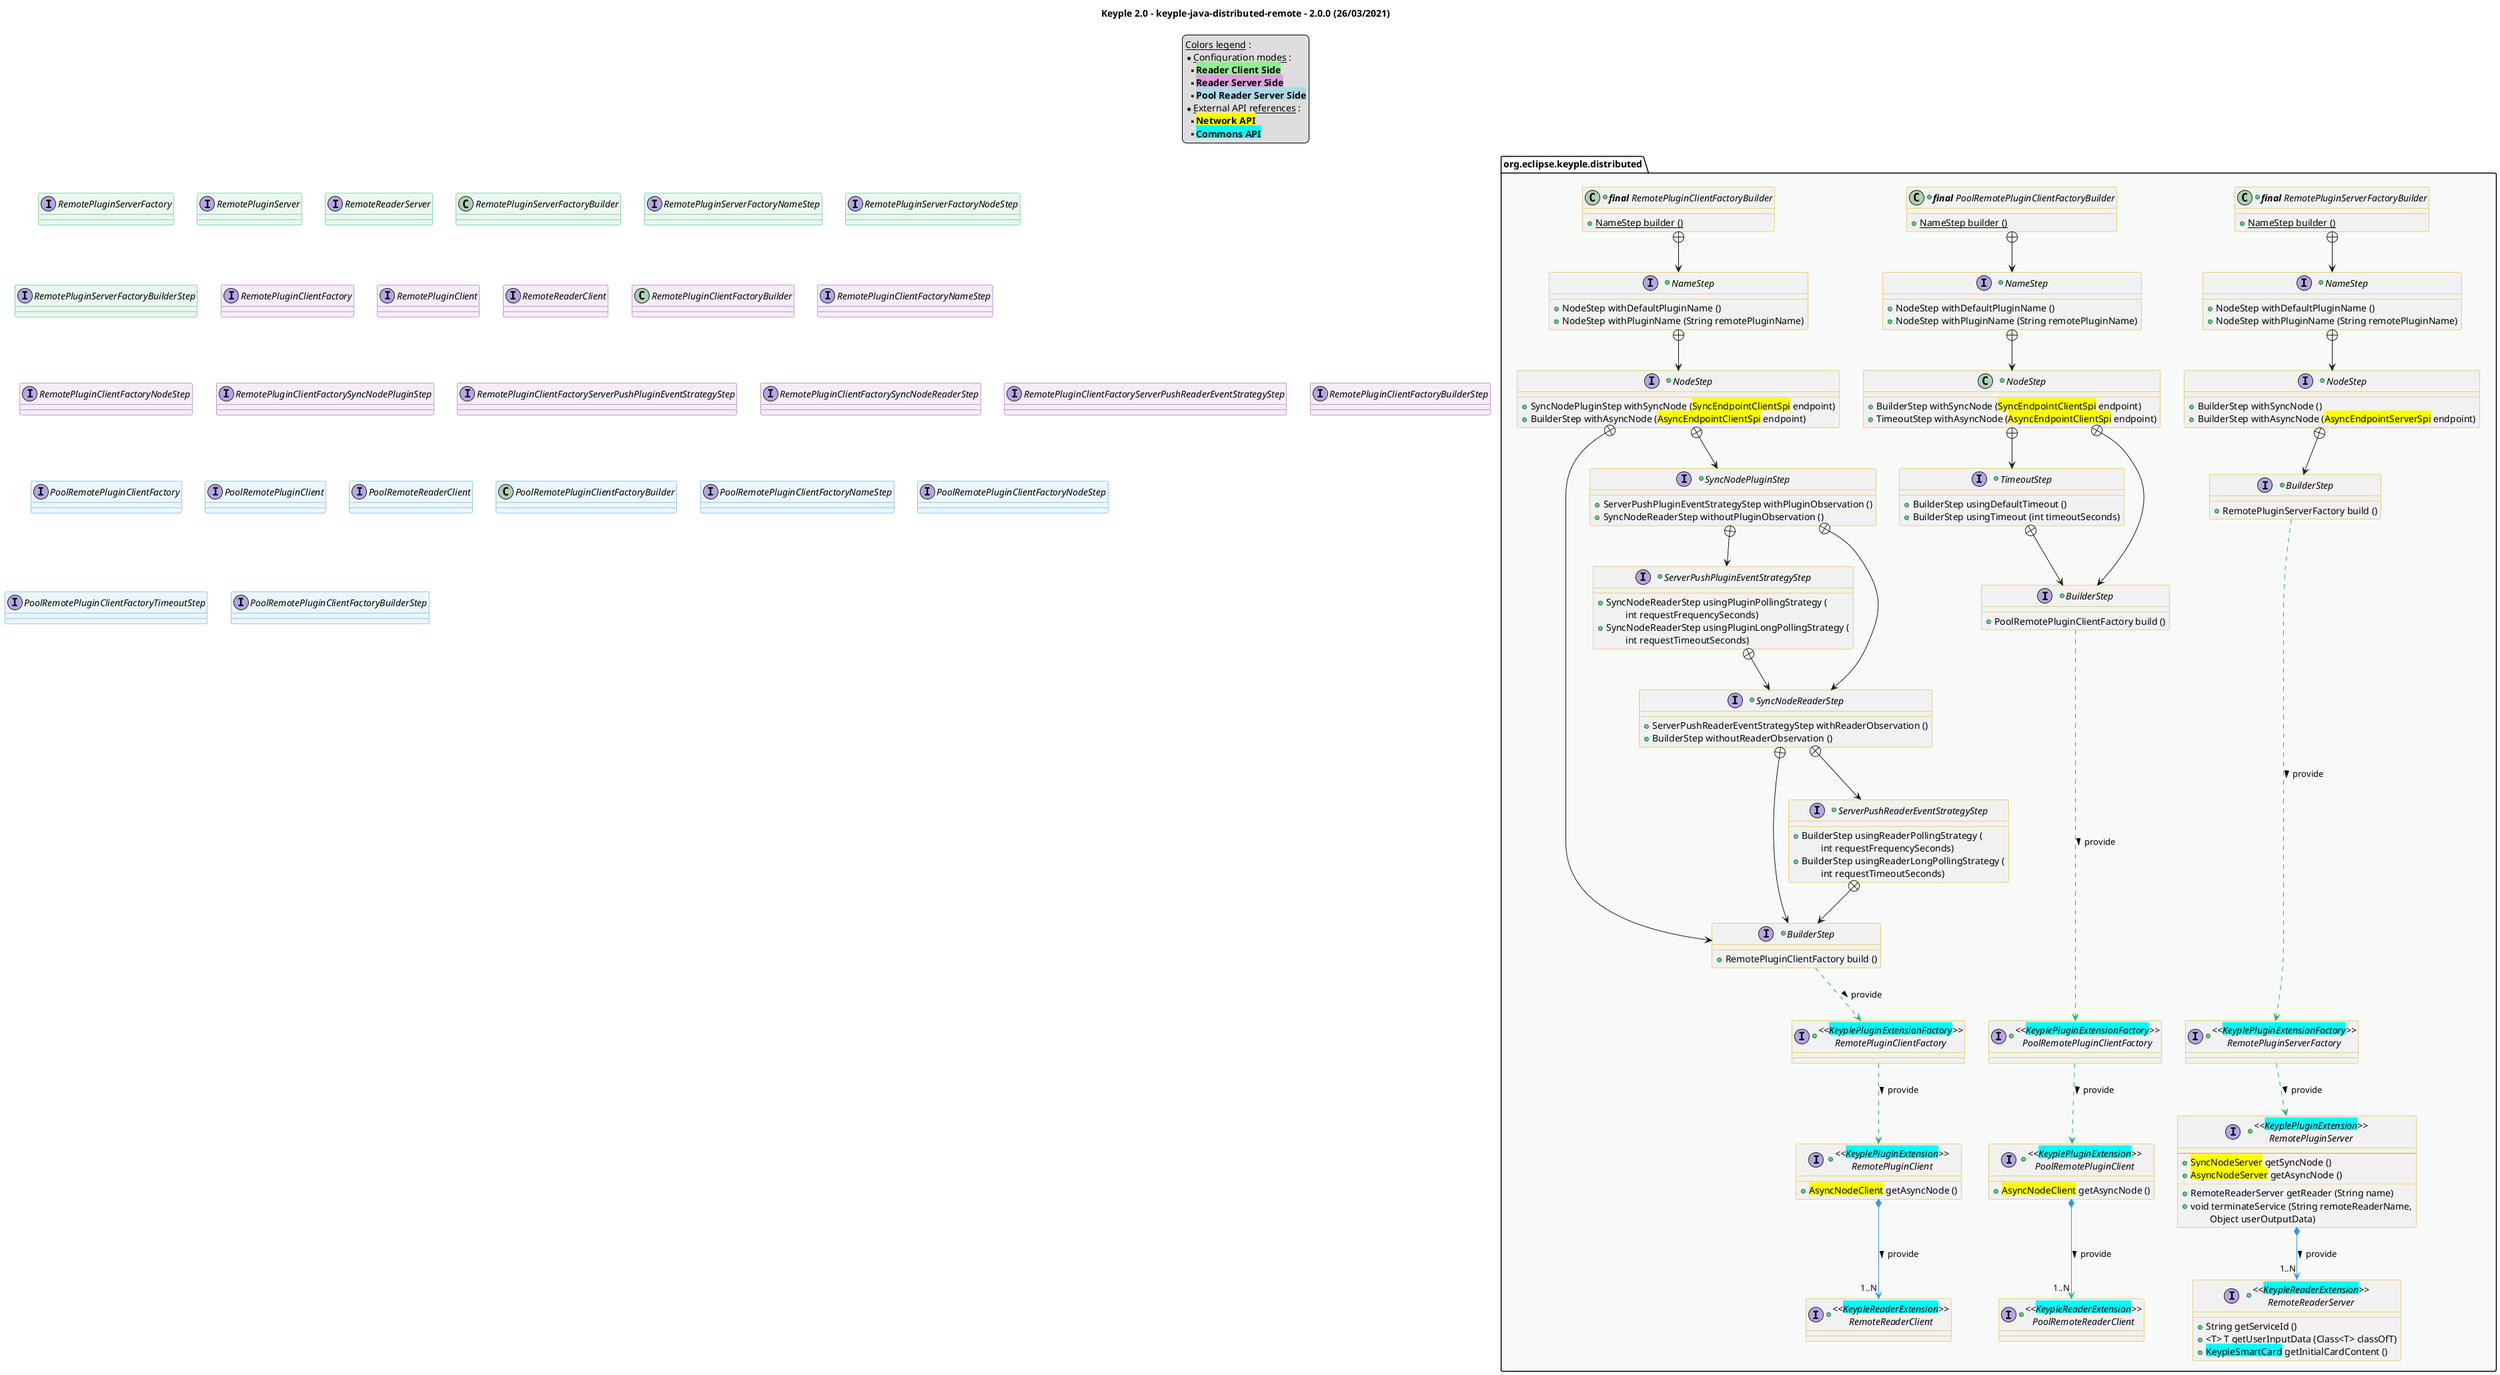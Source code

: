 @startuml
title
    Keyple 2.0 - keyple-java-distributed-remote - 2.0.0 (26/03/2021)
end title

' == THEME ==

'Couleurs issues de : https://htmlcolorcodes.com/fr/tableau-de-couleur/tableau-de-couleur-design-plat/
!define C_GREY1 F8F9F9
!define C_GREY2 F2F3F4
!define C_GREY3 E5E7E9
!define C_GREY4 D7DBDD
!define C_GREY5 CACFD2
!define C_GREY6 BDC3C7
!define C_LINK 3498DB
!define C_USE 27AE60

skinparam Shadowing false
skinparam ClassFontStyle italic
skinparam ClassBorderColor #D4AC0D
skinparam stereotypeABorderColor #A9DCDF
skinparam stereotypeIBorderColor #B4A7E5
skinparam stereotypeCBorderColor #ADD1B2
skinparam stereotypeEBorderColor #EB93DF
' Red
skinparam ClassBackgroundColor<<red>> #FDEDEC
skinparam ClassBorderColor<<red>> #E74C3C
hide <<red>> stereotype
' Purple
skinparam ClassBackgroundColor<<purple>> #F4ECF7
skinparam ClassBorderColor<<purple>> #8E44AD
hide <<purple>> stereotype
' blue
skinparam ClassBackgroundColor<<blue>> #EBF5FB
skinparam ClassBorderColor<<blue>> #3498DB
hide <<blue>> stereotype
' Green
skinparam ClassBackgroundColor<<green>> #E9F7EF
skinparam ClassBorderColor<<green>> #27AE60
hide <<green>> stereotype
' Grey
skinparam ClassBackgroundColor<<grey>> #EAECEE
skinparam ClassBorderColor<<grey>> #2C3E50
hide <<grey>> stereotype

' == CONTENT ==

legend top
    __Colors legend__ :
    * __Configuration modes__ :
    ** <back:lightGreen>**Reader Client Side**</back>
    ** <back:plum>**Reader Server Side**</back>
    ** <back:lightBlue>**Pool Reader Server Side**</back>
    * __External API references__ :
    ** <back:yellow>**Network API**</back>
    ** <back:cyan>**Commons API**</back>
end legend

package "org.eclipse.keyple.distributed" as root {

    ' Remote Handlers
    +interface "<<<back:cyan>KeyplePluginExtension</back>>>\nRemotePluginServer" as RemotePluginServer {
        --
        +<back:yellow>SyncNodeServer</back> getSyncNode ()
        +<back:yellow>AsyncNodeServer</back> getAsyncNode ()
        ..
        +RemoteReaderServer getReader (String name)
        +void terminateService (String remoteReaderName,
            \tObject userOutputData)
    }
    +interface "<<<back:cyan>KeypleReaderExtension</back>>>\nRemoteReaderServer" as RemoteReaderServer {
        +String getServiceId ()
        +<T> T getUserInputData (Class<T> classOfT)
        +<back:cyan>KeypleSmartCard</back> getInitialCardContent ()
    }
    +interface "<<<back:cyan>KeyplePluginExtension</back>>>\nRemotePluginClient" as RemotePluginClient {
        +<back:yellow>AsyncNodeClient</back> getAsyncNode ()
    }
    +interface "<<<back:cyan>KeypleReaderExtension</back>>>\nRemoteReaderClient" as RemoteReaderClient {
    }
    +interface "<<<back:cyan>KeyplePluginExtension</back>>>\nPoolRemotePluginClient" as PoolRemotePluginClient {
        +<back:yellow>AsyncNodeClient</back> getAsyncNode ()
    }
    +interface "<<<back:cyan>KeypleReaderExtension</back>>>\nPoolRemoteReaderClient" as PoolRemoteReaderClient {
    }

    ' Factories
    together {
        +interface "<<<back:cyan>KeyplePluginExtensionFactory</back>>>\nRemotePluginServerFactory" as RemotePluginServerFactory {
        }
        +interface "<<<back:cyan>KeyplePluginExtensionFactory</back>>>\nRemotePluginClientFactory" as RemotePluginClientFactory {
        }
        +interface "<<<back:cyan>KeyplePluginExtensionFactory</back>>>\nPoolRemotePluginClientFactory" as PoolRemotePluginClientFactory {
        }
    }

    ' Factories builders
    together {
        +class "**final** RemotePluginServerFactoryBuilder" as RemotePluginServerFactoryBuilder {
            + {static} NameStep builder ()
        }
        +interface "NameStep" as RemotePluginServerFactoryNameStep {
            + NodeStep withDefaultPluginName ()
            + NodeStep withPluginName (String remotePluginName)
        }
        +interface "NodeStep" as RemotePluginServerFactoryNodeStep {
            + BuilderStep withSyncNode ()
            + BuilderStep withAsyncNode (<back:yellow>AsyncEndpointServerSpi</back> endpoint)
        }
        +interface "BuilderStep" as RemotePluginServerFactoryBuilderStep {
            + RemotePluginServerFactory build ()
        }

        +class "**final** RemotePluginClientFactoryBuilder" as RemotePluginClientFactoryBuilder {
            + {static} NameStep builder ()
        }
        +interface "NameStep" as RemotePluginClientFactoryNameStep {
            + NodeStep withDefaultPluginName ()
            + NodeStep withPluginName (String remotePluginName)
        }
        +interface "NodeStep" as RemotePluginClientFactoryNodeStep {
            + SyncNodePluginStep withSyncNode (<back:yellow>SyncEndpointClientSpi</back> endpoint)
            + BuilderStep withAsyncNode (<back:yellow>AsyncEndpointClientSpi</back> endpoint)
        }
        +interface "SyncNodePluginStep" as RemotePluginClientFactorySyncNodePluginStep {
            + ServerPushPluginEventStrategyStep withPluginObservation ()
            + SyncNodeReaderStep withoutPluginObservation ()
        }
        +interface "ServerPushPluginEventStrategyStep" as RemotePluginClientFactoryServerPushPluginEventStrategyStep {
            + SyncNodeReaderStep usingPluginPollingStrategy (
                \tint requestFrequencySeconds)
            + SyncNodeReaderStep usingPluginLongPollingStrategy (
                \tint requestTimeoutSeconds)
        }
        +interface "SyncNodeReaderStep" as RemotePluginClientFactorySyncNodeReaderStep {
            + ServerPushReaderEventStrategyStep withReaderObservation ()
            + BuilderStep withoutReaderObservation ()
        }
        +interface "ServerPushReaderEventStrategyStep" as RemotePluginClientFactoryServerPushReaderEventStrategyStep {
            + BuilderStep usingReaderPollingStrategy (
                \tint requestFrequencySeconds)
            + BuilderStep usingReaderLongPollingStrategy (
                \tint requestTimeoutSeconds)
        }
        +interface "BuilderStep" as RemotePluginClientFactoryBuilderStep {
            + RemotePluginClientFactory build ()
        }

        +class "**final** PoolRemotePluginClientFactoryBuilder" as PoolRemotePluginClientFactoryBuilder {
            + {static} NameStep builder ()
        }
        +interface "NameStep" as PoolRemotePluginClientFactoryNameStep {
            + NodeStep withDefaultPluginName ()
            + NodeStep withPluginName (String remotePluginName)
        }
        +class "NodeStep" as PoolRemotePluginClientFactoryNodeStep {
            + BuilderStep withSyncNode (<back:yellow>SyncEndpointClientSpi</back> endpoint)
            + TimeoutStep withAsyncNode (<back:yellow>AsyncEndpointClientSpi</back> endpoint)
        }
        +interface "TimeoutStep" as PoolRemotePluginClientFactoryTimeoutStep {
            + BuilderStep usingDefaultTimeout ()
            + BuilderStep usingTimeout (int timeoutSeconds)
        }
        +interface "BuilderStep" as PoolRemotePluginClientFactoryBuilderStep {
            + PoolRemotePluginClientFactory build ()
        }
    }
}

' Associations
RemotePluginServerFactoryBuilder +--> RemotePluginServerFactoryNameStep
RemotePluginServerFactoryNameStep +--> RemotePluginServerFactoryNodeStep
RemotePluginServerFactoryNodeStep +--> RemotePluginServerFactoryBuilderStep
RemotePluginServerFactoryBuilderStep ..> RemotePluginServerFactory #C_USE : provide >
RemotePluginServerFactory ..> RemotePluginServer #C_USE : provide >
RemotePluginServer *--> "1..N" RemoteReaderServer #C_LINK : provide >

RemotePluginClientFactoryBuilder +--> RemotePluginClientFactoryNameStep
RemotePluginClientFactoryNameStep +--> RemotePluginClientFactoryNodeStep
RemotePluginClientFactoryNodeStep +--> RemotePluginClientFactoryBuilderStep
RemotePluginClientFactoryNodeStep +--> RemotePluginClientFactorySyncNodePluginStep
RemotePluginClientFactorySyncNodePluginStep +--> RemotePluginClientFactoryServerPushPluginEventStrategyStep
RemotePluginClientFactoryServerPushPluginEventStrategyStep +--> RemotePluginClientFactorySyncNodeReaderStep
RemotePluginClientFactorySyncNodePluginStep +--> RemotePluginClientFactorySyncNodeReaderStep
RemotePluginClientFactorySyncNodeReaderStep +--> RemotePluginClientFactoryBuilderStep
RemotePluginClientFactorySyncNodeReaderStep +--> RemotePluginClientFactoryServerPushReaderEventStrategyStep
RemotePluginClientFactoryServerPushReaderEventStrategyStep +--> RemotePluginClientFactoryBuilderStep
RemotePluginClientFactoryBuilderStep ..> RemotePluginClientFactory #C_USE : provide >
RemotePluginClientFactory ..> RemotePluginClient #C_USE : provide >
RemotePluginClient *--> "1..N" RemoteReaderClient #C_LINK : provide >

PoolRemotePluginClientFactoryBuilder +--> PoolRemotePluginClientFactoryNameStep
PoolRemotePluginClientFactoryNameStep +--> PoolRemotePluginClientFactoryNodeStep
PoolRemotePluginClientFactoryNodeStep +--> PoolRemotePluginClientFactoryTimeoutStep
PoolRemotePluginClientFactoryNodeStep +--> PoolRemotePluginClientFactoryBuilderStep
PoolRemotePluginClientFactoryTimeoutStep +--> PoolRemotePluginClientFactoryBuilderStep
PoolRemotePluginClientFactoryBuilderStep ..> PoolRemotePluginClientFactory #C_USE : provide >
PoolRemotePluginClientFactory ..> PoolRemotePluginClient #C_USE : provide >
PoolRemotePluginClient *--> "1..N" PoolRemoteReaderClient #C_LINK : provide >

' == LAYOUT ==

' == STYLE ==

package root #C_GREY1 {}

interface RemotePluginServerFactory <<green>>
interface RemotePluginServer <<green>>
interface RemoteReaderServer <<green>>
class RemotePluginServerFactoryBuilder <<green>>
interface RemotePluginServerFactoryNameStep <<green>>
interface RemotePluginServerFactoryNodeStep <<green>>
interface RemotePluginServerFactoryBuilderStep <<green>>

interface RemotePluginClientFactory <<purple>>
interface RemotePluginClient <<purple>>
interface RemoteReaderClient <<purple>>
class RemotePluginClientFactoryBuilder <<purple>>
interface RemotePluginClientFactoryNameStep <<purple>>
interface RemotePluginClientFactoryNodeStep <<purple>>
interface RemotePluginClientFactorySyncNodePluginStep <<purple>>
interface RemotePluginClientFactoryServerPushPluginEventStrategyStep <<purple>>
interface RemotePluginClientFactorySyncNodeReaderStep <<purple>>
interface RemotePluginClientFactoryServerPushReaderEventStrategyStep <<purple>>
interface RemotePluginClientFactoryBuilderStep <<purple>>

interface PoolRemotePluginClientFactory <<blue>>
interface PoolRemotePluginClient <<blue>>
interface PoolRemoteReaderClient <<blue>>
class PoolRemotePluginClientFactoryBuilder <<blue>>
interface PoolRemotePluginClientFactoryNameStep <<blue>>
interface PoolRemotePluginClientFactoryNodeStep <<blue>>
interface PoolRemotePluginClientFactoryTimeoutStep <<blue>>
interface PoolRemotePluginClientFactoryBuilderStep <<blue>>

@enduml